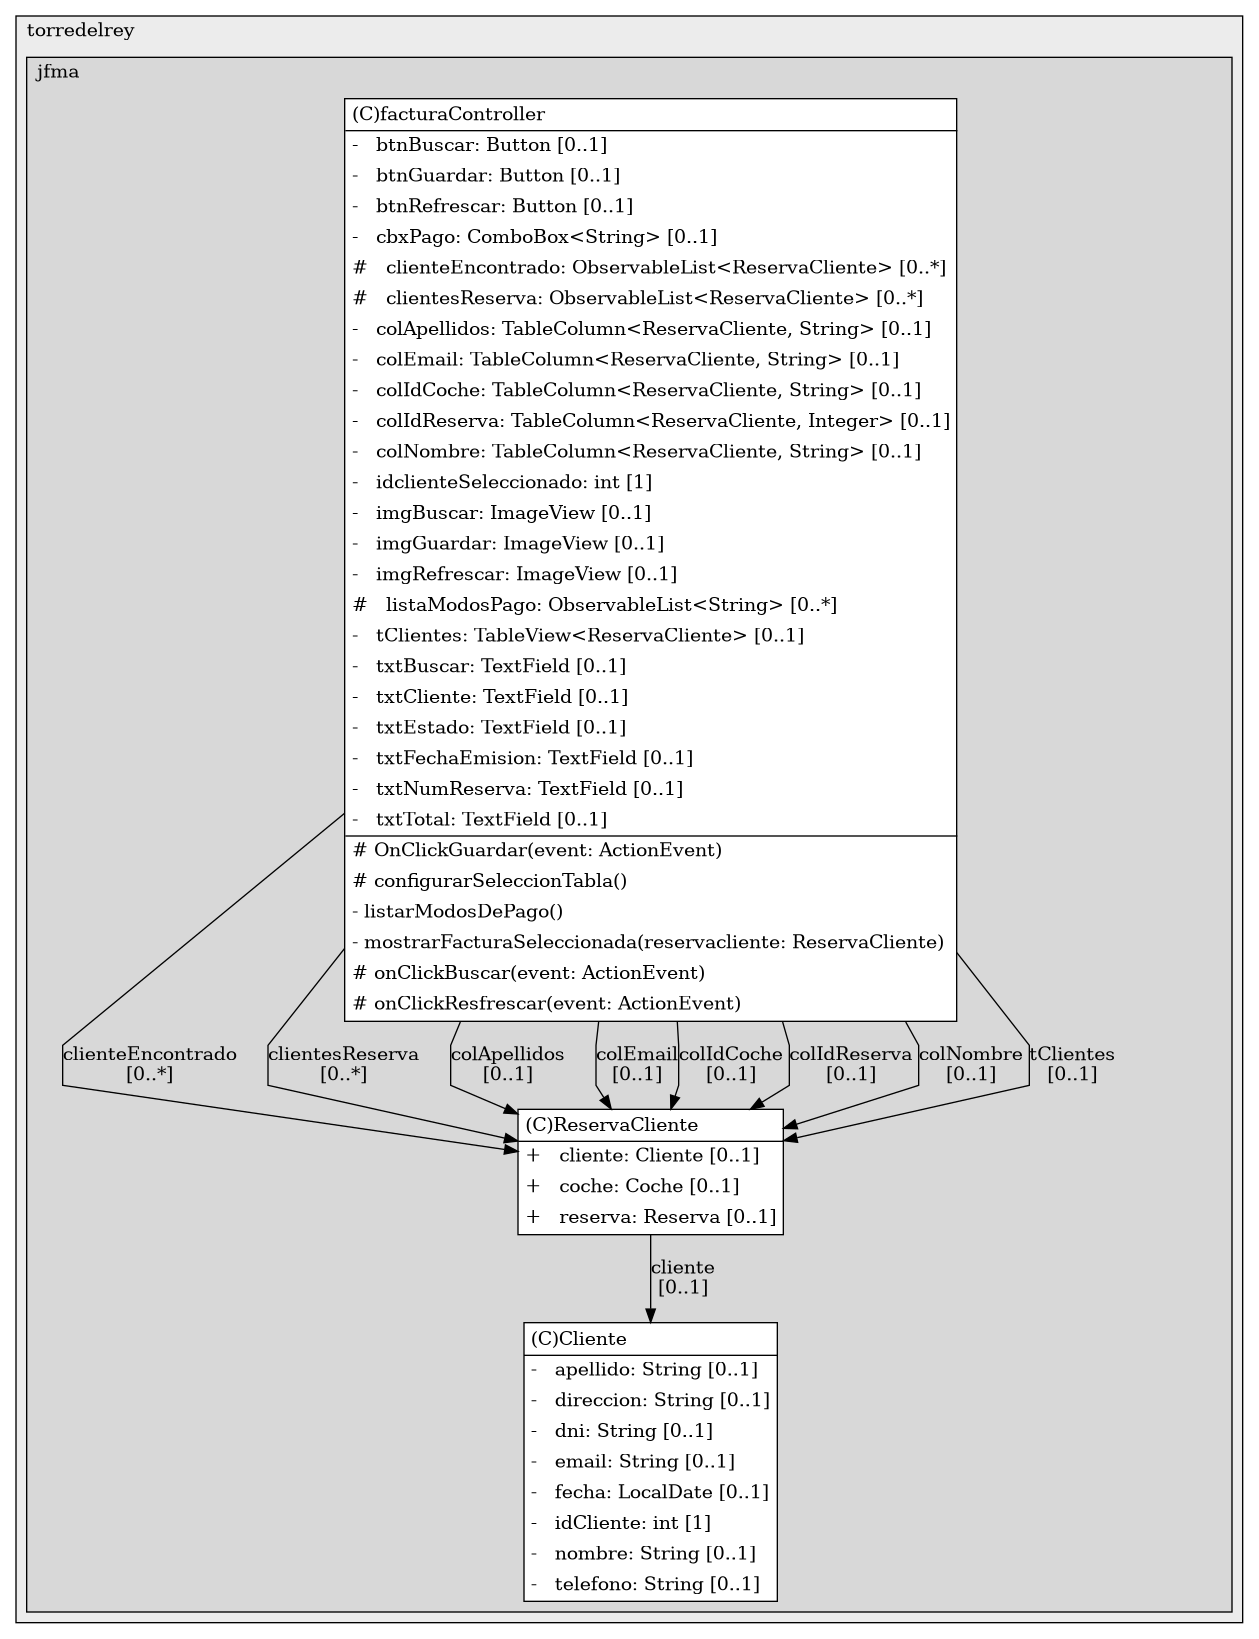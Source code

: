 @startuml

/' diagram meta data start
config=StructureConfiguration;
{
  "projectClassification": {
    "searchMode": "OpenProject", // OpenProject, AllProjects
    "includedProjects": "",
    "pathEndKeywords": "*.impl",
    "isClientPath": "",
    "isClientName": "",
    "isTestPath": "",
    "isTestName": "",
    "isMappingPath": "",
    "isMappingName": "",
    "isDataAccessPath": "",
    "isDataAccessName": "",
    "isDataStructurePath": "",
    "isDataStructureName": "",
    "isInterfaceStructuresPath": "",
    "isInterfaceStructuresName": "",
    "isEntryPointPath": "",
    "isEntryPointName": "",
    "treatFinalFieldsAsMandatory": false
  },
  "graphRestriction": {
    "classPackageExcludeFilter": "",
    "classPackageIncludeFilter": "",
    "classNameExcludeFilter": "",
    "classNameIncludeFilter": "",
    "methodNameExcludeFilter": "",
    "methodNameIncludeFilter": "",
    "removeByInheritance": "", // inheritance/annotation based filtering is done in a second step
    "removeByAnnotation": "",
    "removeByClassPackage": "", // cleanup the graph after inheritance/annotation based filtering is done
    "removeByClassName": "",
    "cutMappings": false,
    "cutEnum": true,
    "cutTests": true,
    "cutClient": true,
    "cutDataAccess": false,
    "cutInterfaceStructures": false,
    "cutDataStructures": false,
    "cutGetterAndSetter": true,
    "cutConstructors": true
  },
  "graphTraversal": {
    "forwardDepth": 6,
    "backwardDepth": 6,
    "classPackageExcludeFilter": "",
    "classPackageIncludeFilter": "",
    "classNameExcludeFilter": "",
    "classNameIncludeFilter": "",
    "methodNameExcludeFilter": "",
    "methodNameIncludeFilter": "",
    "hideMappings": false,
    "hideDataStructures": false,
    "hidePrivateMethods": true,
    "hideInterfaceCalls": true, // indirection: implementation -> interface (is hidden) -> implementation
    "onlyShowApplicationEntryPoints": false, // root node is included
    "useMethodCallsForStructureDiagram": "ForwardOnly" // ForwardOnly, BothDirections, No
  },
  "details": {
    "aggregation": "GroupByClass", // ByClass, GroupByClass, None
    "showClassGenericTypes": true,
    "showMethods": true,
    "showMethodParameterNames": true,
    "showMethodParameterTypes": true,
    "showMethodReturnType": true,
    "showPackageLevels": 2,
    "showDetailedClassStructure": true
  },
  "rootClass": "ies.torredelrey.jfma.appgestionparking.modelo.Cliente",
  "extensionCallbackMethod": "" // qualified.class.name#methodName - signature: public static String method(String)
}
diagram meta data end '/



digraph g {
    rankdir="TB"
    splines=polyline
    

'nodes 
subgraph cluster_997493509 { 
   	label=torredelrey
	labeljust=l
	fillcolor="#ececec"
	style=filled
   
   subgraph cluster_166495513 { 
   	label=jfma
	labeljust=l
	fillcolor="#d8d8d8"
	style=filled
   
   Cliente933587682[
	label=<<TABLE BORDER="1" CELLBORDER="0" CELLPADDING="4" CELLSPACING="0">
<TR><TD ALIGN="LEFT" >(C)Cliente</TD></TR>
<HR/>
<TR><TD ALIGN="LEFT" >-   apellido: String [0..1]</TD></TR>
<TR><TD ALIGN="LEFT" >-   direccion: String [0..1]</TD></TR>
<TR><TD ALIGN="LEFT" >-   dni: String [0..1]</TD></TR>
<TR><TD ALIGN="LEFT" >-   email: String [0..1]</TD></TR>
<TR><TD ALIGN="LEFT" >-   fecha: LocalDate [0..1]</TD></TR>
<TR><TD ALIGN="LEFT" >-   idCliente: int [1]</TD></TR>
<TR><TD ALIGN="LEFT" >-   nombre: String [0..1]</TD></TR>
<TR><TD ALIGN="LEFT" >-   telefono: String [0..1]</TD></TR>
</TABLE>>
	style=filled
	margin=0
	shape=plaintext
	fillcolor="#FFFFFF"
];

ReservaCliente933587682[
	label=<<TABLE BORDER="1" CELLBORDER="0" CELLPADDING="4" CELLSPACING="0">
<TR><TD ALIGN="LEFT" >(C)ReservaCliente</TD></TR>
<HR/>
<TR><TD ALIGN="LEFT" >+   cliente: Cliente [0..1]</TD></TR>
<TR><TD ALIGN="LEFT" >+   coche: Coche [0..1]</TD></TR>
<TR><TD ALIGN="LEFT" >+   reserva: Reserva [0..1]</TD></TR>
</TABLE>>
	style=filled
	margin=0
	shape=plaintext
	fillcolor="#FFFFFF"
];

facturaController2118646055[
	label=<<TABLE BORDER="1" CELLBORDER="0" CELLPADDING="4" CELLSPACING="0">
<TR><TD ALIGN="LEFT" >(C)facturaController</TD></TR>
<HR/>
<TR><TD ALIGN="LEFT" >-   btnBuscar: Button [0..1]</TD></TR>
<TR><TD ALIGN="LEFT" >-   btnGuardar: Button [0..1]</TD></TR>
<TR><TD ALIGN="LEFT" >-   btnRefrescar: Button [0..1]</TD></TR>
<TR><TD ALIGN="LEFT" >-   cbxPago: ComboBox&lt;String&gt; [0..1]</TD></TR>
<TR><TD ALIGN="LEFT" >#   clienteEncontrado: ObservableList&lt;ReservaCliente&gt; [0..*]</TD></TR>
<TR><TD ALIGN="LEFT" >#   clientesReserva: ObservableList&lt;ReservaCliente&gt; [0..*]</TD></TR>
<TR><TD ALIGN="LEFT" >-   colApellidos: TableColumn&lt;ReservaCliente, String&gt; [0..1]</TD></TR>
<TR><TD ALIGN="LEFT" >-   colEmail: TableColumn&lt;ReservaCliente, String&gt; [0..1]</TD></TR>
<TR><TD ALIGN="LEFT" >-   colIdCoche: TableColumn&lt;ReservaCliente, String&gt; [0..1]</TD></TR>
<TR><TD ALIGN="LEFT" >-   colIdReserva: TableColumn&lt;ReservaCliente, Integer&gt; [0..1]</TD></TR>
<TR><TD ALIGN="LEFT" >-   colNombre: TableColumn&lt;ReservaCliente, String&gt; [0..1]</TD></TR>
<TR><TD ALIGN="LEFT" >-   idclienteSeleccionado: int [1]</TD></TR>
<TR><TD ALIGN="LEFT" >-   imgBuscar: ImageView [0..1]</TD></TR>
<TR><TD ALIGN="LEFT" >-   imgGuardar: ImageView [0..1]</TD></TR>
<TR><TD ALIGN="LEFT" >-   imgRefrescar: ImageView [0..1]</TD></TR>
<TR><TD ALIGN="LEFT" >#   listaModosPago: ObservableList&lt;String&gt; [0..*]</TD></TR>
<TR><TD ALIGN="LEFT" >-   tClientes: TableView&lt;ReservaCliente&gt; [0..1]</TD></TR>
<TR><TD ALIGN="LEFT" >-   txtBuscar: TextField [0..1]</TD></TR>
<TR><TD ALIGN="LEFT" >-   txtCliente: TextField [0..1]</TD></TR>
<TR><TD ALIGN="LEFT" >-   txtEstado: TextField [0..1]</TD></TR>
<TR><TD ALIGN="LEFT" >-   txtFechaEmision: TextField [0..1]</TD></TR>
<TR><TD ALIGN="LEFT" >-   txtNumReserva: TextField [0..1]</TD></TR>
<TR><TD ALIGN="LEFT" >-   txtTotal: TextField [0..1]</TD></TR>
<HR/>
<TR><TD ALIGN="LEFT" ># OnClickGuardar(event: ActionEvent)</TD></TR>
<TR><TD ALIGN="LEFT" ># configurarSeleccionTabla()</TD></TR>
<TR><TD ALIGN="LEFT" >- listarModosDePago()</TD></TR>
<TR><TD ALIGN="LEFT" >- mostrarFacturaSeleccionada(reservacliente: ReservaCliente)</TD></TR>
<TR><TD ALIGN="LEFT" ># onClickBuscar(event: ActionEvent)</TD></TR>
<TR><TD ALIGN="LEFT" ># onClickResfrescar(event: ActionEvent)</TD></TR>
</TABLE>>
	style=filled
	margin=0
	shape=plaintext
	fillcolor="#FFFFFF"
];
} 
} 

'edges    
ReservaCliente933587682 -> Cliente933587682[label="cliente
[0..1]"];
facturaController2118646055 -> ReservaCliente933587682[label="clienteEncontrado
[0..*]"];
facturaController2118646055 -> ReservaCliente933587682[label="clientesReserva
[0..*]"];
facturaController2118646055 -> ReservaCliente933587682[label="colApellidos
[0..1]"];
facturaController2118646055 -> ReservaCliente933587682[label="colEmail
[0..1]"];
facturaController2118646055 -> ReservaCliente933587682[label="colIdCoche
[0..1]"];
facturaController2118646055 -> ReservaCliente933587682[label="colIdReserva
[0..1]"];
facturaController2118646055 -> ReservaCliente933587682[label="colNombre
[0..1]"];
facturaController2118646055 -> ReservaCliente933587682[label="tClientes
[0..1]"];
    
}
@enduml